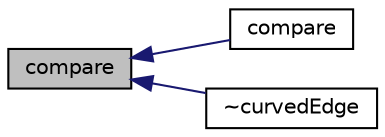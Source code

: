 digraph "compare"
{
  bgcolor="transparent";
  edge [fontname="Helvetica",fontsize="10",labelfontname="Helvetica",labelfontsize="10"];
  node [fontname="Helvetica",fontsize="10",shape=record];
  rankdir="LR";
  Node1 [label="compare",height=0.2,width=0.4,color="black", fillcolor="grey75", style="filled", fontcolor="black"];
  Node1 -> Node2 [dir="back",color="midnightblue",fontsize="10",style="solid",fontname="Helvetica"];
  Node2 [label="compare",height=0.2,width=0.4,color="black",URL="$a00449.html#a2d47f7bde63c18e31289888f0c35c205",tooltip="Compare the given start and end points with this curve. "];
  Node1 -> Node3 [dir="back",color="midnightblue",fontsize="10",style="solid",fontname="Helvetica"];
  Node3 [label="~curvedEdge",height=0.2,width=0.4,color="black",URL="$a00449.html#a7b2f65734954f4bf03802255f2385064",tooltip="Destructor. "];
}
